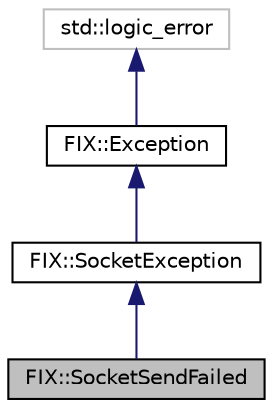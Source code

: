 digraph "FIX::SocketSendFailed"
{
  edge [fontname="Helvetica",fontsize="10",labelfontname="Helvetica",labelfontsize="10"];
  node [fontname="Helvetica",fontsize="10",shape=record];
  Node4 [label="FIX::SocketSendFailed",height=0.2,width=0.4,color="black", fillcolor="grey75", style="filled", fontcolor="black"];
  Node5 -> Node4 [dir="back",color="midnightblue",fontsize="10",style="solid",fontname="Helvetica"];
  Node5 [label="FIX::SocketException",height=0.2,width=0.4,color="black", fillcolor="white", style="filled",URL="$struct_f_i_x_1_1_socket_exception.html",tooltip="Socket Error. "];
  Node6 -> Node5 [dir="back",color="midnightblue",fontsize="10",style="solid",fontname="Helvetica"];
  Node6 [label="FIX::Exception",height=0.2,width=0.4,color="black", fillcolor="white", style="filled",URL="$struct_f_i_x_1_1_exception.html",tooltip="Base QuickFIX exception type. "];
  Node7 -> Node6 [dir="back",color="midnightblue",fontsize="10",style="solid",fontname="Helvetica"];
  Node7 [label="std::logic_error",height=0.2,width=0.4,color="grey75", fillcolor="white", style="filled"];
}
